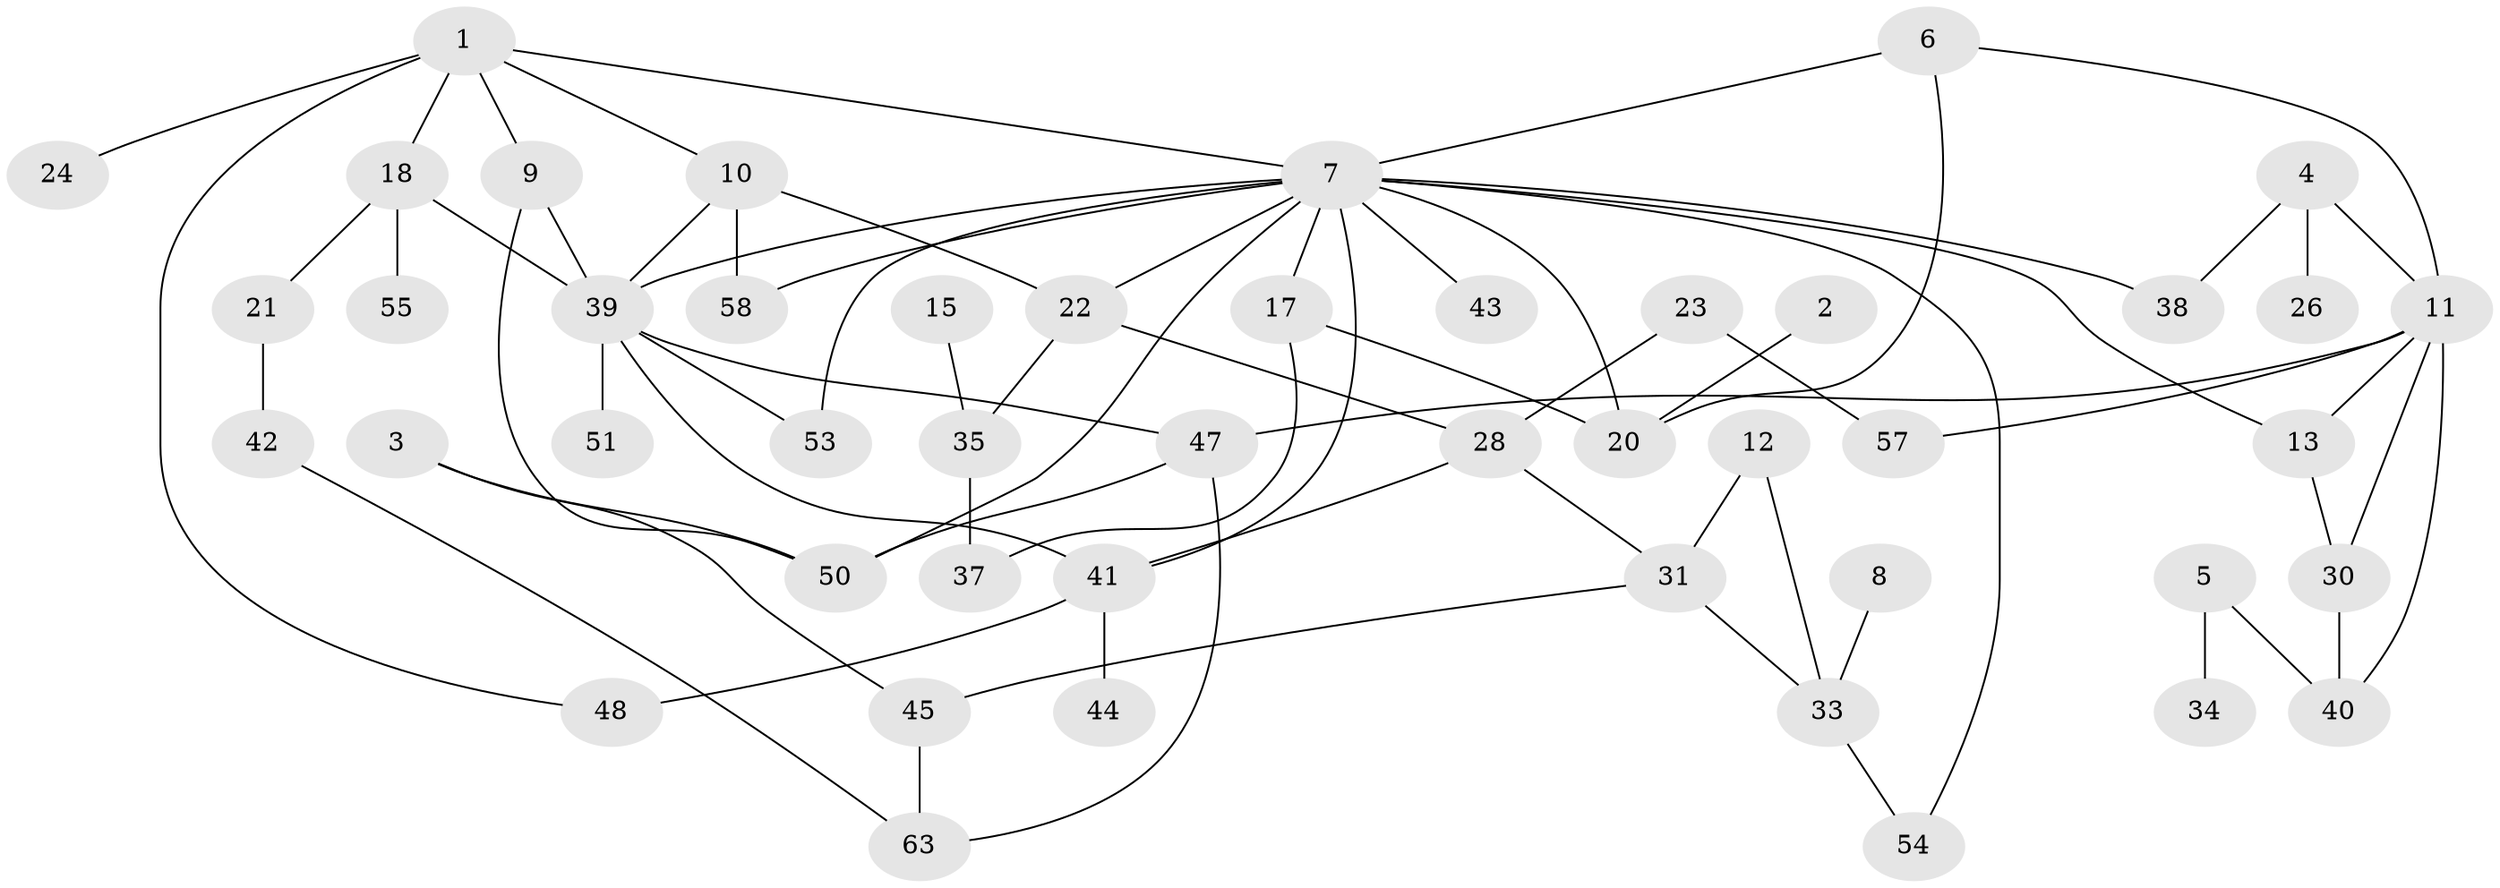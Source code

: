 // original degree distribution, {3: 0.15873015873015872, 2: 0.3492063492063492, 4: 0.10317460317460317, 5: 0.07142857142857142, 7: 0.015873015873015872, 1: 0.16666666666666666, 0: 0.12698412698412698, 6: 0.007936507936507936}
// Generated by graph-tools (version 1.1) at 2025/48/03/04/25 22:48:16]
// undirected, 47 vertices, 71 edges
graph export_dot {
  node [color=gray90,style=filled];
  1;
  2;
  3;
  4;
  5;
  6;
  7;
  8;
  9;
  10;
  11;
  12;
  13;
  15;
  17;
  18;
  20;
  21;
  22;
  23;
  24;
  26;
  28;
  30;
  31;
  33;
  34;
  35;
  37;
  38;
  39;
  40;
  41;
  42;
  43;
  44;
  45;
  47;
  48;
  50;
  51;
  53;
  54;
  55;
  57;
  58;
  63;
  1 -- 7 [weight=1.0];
  1 -- 9 [weight=1.0];
  1 -- 10 [weight=1.0];
  1 -- 18 [weight=1.0];
  1 -- 24 [weight=1.0];
  1 -- 48 [weight=1.0];
  2 -- 20 [weight=1.0];
  3 -- 45 [weight=1.0];
  3 -- 50 [weight=1.0];
  4 -- 11 [weight=1.0];
  4 -- 26 [weight=1.0];
  4 -- 38 [weight=1.0];
  5 -- 34 [weight=1.0];
  5 -- 40 [weight=1.0];
  6 -- 7 [weight=1.0];
  6 -- 11 [weight=1.0];
  6 -- 20 [weight=2.0];
  7 -- 13 [weight=1.0];
  7 -- 17 [weight=1.0];
  7 -- 20 [weight=1.0];
  7 -- 22 [weight=1.0];
  7 -- 38 [weight=1.0];
  7 -- 39 [weight=1.0];
  7 -- 41 [weight=2.0];
  7 -- 43 [weight=1.0];
  7 -- 50 [weight=1.0];
  7 -- 53 [weight=1.0];
  7 -- 54 [weight=1.0];
  7 -- 58 [weight=2.0];
  8 -- 33 [weight=1.0];
  9 -- 39 [weight=1.0];
  9 -- 50 [weight=1.0];
  10 -- 22 [weight=2.0];
  10 -- 39 [weight=1.0];
  10 -- 58 [weight=1.0];
  11 -- 13 [weight=1.0];
  11 -- 30 [weight=1.0];
  11 -- 40 [weight=1.0];
  11 -- 47 [weight=1.0];
  11 -- 57 [weight=1.0];
  12 -- 31 [weight=2.0];
  12 -- 33 [weight=1.0];
  13 -- 30 [weight=2.0];
  15 -- 35 [weight=1.0];
  17 -- 20 [weight=1.0];
  17 -- 37 [weight=1.0];
  18 -- 21 [weight=1.0];
  18 -- 39 [weight=1.0];
  18 -- 55 [weight=1.0];
  21 -- 42 [weight=2.0];
  22 -- 28 [weight=1.0];
  22 -- 35 [weight=1.0];
  23 -- 28 [weight=2.0];
  23 -- 57 [weight=2.0];
  28 -- 31 [weight=1.0];
  28 -- 41 [weight=1.0];
  30 -- 40 [weight=1.0];
  31 -- 33 [weight=1.0];
  31 -- 45 [weight=1.0];
  33 -- 54 [weight=1.0];
  35 -- 37 [weight=2.0];
  39 -- 41 [weight=2.0];
  39 -- 47 [weight=1.0];
  39 -- 51 [weight=1.0];
  39 -- 53 [weight=1.0];
  41 -- 44 [weight=1.0];
  41 -- 48 [weight=4.0];
  42 -- 63 [weight=1.0];
  45 -- 63 [weight=1.0];
  47 -- 50 [weight=1.0];
  47 -- 63 [weight=1.0];
}
